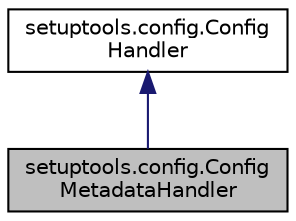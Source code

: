 digraph "setuptools.config.ConfigMetadataHandler"
{
 // LATEX_PDF_SIZE
  edge [fontname="Helvetica",fontsize="10",labelfontname="Helvetica",labelfontsize="10"];
  node [fontname="Helvetica",fontsize="10",shape=record];
  Node1 [label="setuptools.config.Config\lMetadataHandler",height=0.2,width=0.4,color="black", fillcolor="grey75", style="filled", fontcolor="black",tooltip=" "];
  Node2 -> Node1 [dir="back",color="midnightblue",fontsize="10",style="solid",fontname="Helvetica"];
  Node2 [label="setuptools.config.Config\lHandler",height=0.2,width=0.4,color="black", fillcolor="white", style="filled",URL="$classsetuptools_1_1config_1_1ConfigHandler.html",tooltip=" "];
}
